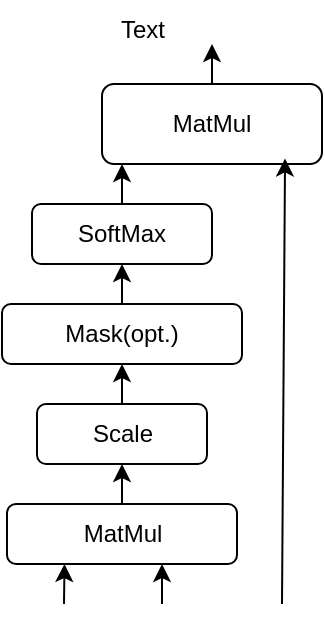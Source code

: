<mxfile version="26.2.12">
  <diagram name="第 1 页" id="q01RnGzMxhFPT6KK9N2u">
    <mxGraphModel dx="811" dy="451" grid="1" gridSize="10" guides="1" tooltips="1" connect="1" arrows="1" fold="1" page="1" pageScale="1" pageWidth="827" pageHeight="1169" math="0" shadow="0">
      <root>
        <mxCell id="0" />
        <mxCell id="1" parent="0" />
        <mxCell id="H3XiAYSh3_MhgsOwcXDx-2" value="MatMul" style="rounded=1;whiteSpace=wrap;html=1;" vertex="1" parent="1">
          <mxGeometry x="370" y="240" width="110" height="40" as="geometry" />
        </mxCell>
        <mxCell id="H3XiAYSh3_MhgsOwcXDx-4" value="SoftMax" style="rounded=1;whiteSpace=wrap;html=1;" vertex="1" parent="1">
          <mxGeometry x="335" y="300" width="90" height="30" as="geometry" />
        </mxCell>
        <mxCell id="H3XiAYSh3_MhgsOwcXDx-5" value="Mask(opt.)" style="rounded=1;whiteSpace=wrap;html=1;" vertex="1" parent="1">
          <mxGeometry x="320" y="350" width="120" height="30" as="geometry" />
        </mxCell>
        <mxCell id="H3XiAYSh3_MhgsOwcXDx-6" value="Scale" style="rounded=1;whiteSpace=wrap;html=1;" vertex="1" parent="1">
          <mxGeometry x="337.5" y="400" width="85" height="30" as="geometry" />
        </mxCell>
        <mxCell id="H3XiAYSh3_MhgsOwcXDx-7" value="MatMul" style="rounded=1;whiteSpace=wrap;html=1;" vertex="1" parent="1">
          <mxGeometry x="322.5" y="450" width="115" height="30" as="geometry" />
        </mxCell>
        <mxCell id="H3XiAYSh3_MhgsOwcXDx-8" value="" style="endArrow=classic;html=1;rounded=0;entryX=0.832;entryY=0.931;entryDx=0;entryDy=0;entryPerimeter=0;" edge="1" parent="1" target="H3XiAYSh3_MhgsOwcXDx-2">
          <mxGeometry width="50" height="50" relative="1" as="geometry">
            <mxPoint x="460" y="500" as="sourcePoint" />
            <mxPoint x="450" y="350" as="targetPoint" />
          </mxGeometry>
        </mxCell>
        <mxCell id="H3XiAYSh3_MhgsOwcXDx-9" value="" style="endArrow=classic;html=1;rounded=0;exitX=0.5;exitY=0;exitDx=0;exitDy=0;" edge="1" parent="1" source="H3XiAYSh3_MhgsOwcXDx-4">
          <mxGeometry width="50" height="50" relative="1" as="geometry">
            <mxPoint x="400" y="400" as="sourcePoint" />
            <mxPoint x="380" y="280" as="targetPoint" />
          </mxGeometry>
        </mxCell>
        <mxCell id="H3XiAYSh3_MhgsOwcXDx-10" value="" style="endArrow=classic;html=1;rounded=0;entryX=0.5;entryY=1;entryDx=0;entryDy=0;exitX=0.5;exitY=0;exitDx=0;exitDy=0;" edge="1" parent="1" source="H3XiAYSh3_MhgsOwcXDx-5" target="H3XiAYSh3_MhgsOwcXDx-4">
          <mxGeometry width="50" height="50" relative="1" as="geometry">
            <mxPoint x="400" y="420" as="sourcePoint" />
            <mxPoint x="450" y="370" as="targetPoint" />
          </mxGeometry>
        </mxCell>
        <mxCell id="H3XiAYSh3_MhgsOwcXDx-11" value="" style="endArrow=classic;html=1;rounded=0;entryX=0.5;entryY=1;entryDx=0;entryDy=0;exitX=0.5;exitY=0;exitDx=0;exitDy=0;" edge="1" parent="1" source="H3XiAYSh3_MhgsOwcXDx-6" target="H3XiAYSh3_MhgsOwcXDx-5">
          <mxGeometry width="50" height="50" relative="1" as="geometry">
            <mxPoint x="400" y="420" as="sourcePoint" />
            <mxPoint x="450" y="370" as="targetPoint" />
          </mxGeometry>
        </mxCell>
        <mxCell id="H3XiAYSh3_MhgsOwcXDx-12" value="" style="endArrow=classic;html=1;rounded=0;exitX=0.5;exitY=0;exitDx=0;exitDy=0;entryX=0.5;entryY=1;entryDx=0;entryDy=0;" edge="1" parent="1" source="H3XiAYSh3_MhgsOwcXDx-7" target="H3XiAYSh3_MhgsOwcXDx-6">
          <mxGeometry width="50" height="50" relative="1" as="geometry">
            <mxPoint x="400" y="420" as="sourcePoint" />
            <mxPoint x="450" y="370" as="targetPoint" />
          </mxGeometry>
        </mxCell>
        <mxCell id="H3XiAYSh3_MhgsOwcXDx-13" value="" style="endArrow=classic;html=1;rounded=0;entryX=0.25;entryY=1;entryDx=0;entryDy=0;" edge="1" parent="1" target="H3XiAYSh3_MhgsOwcXDx-7">
          <mxGeometry width="50" height="50" relative="1" as="geometry">
            <mxPoint x="351" y="500" as="sourcePoint" />
            <mxPoint x="450" y="370" as="targetPoint" />
          </mxGeometry>
        </mxCell>
        <mxCell id="H3XiAYSh3_MhgsOwcXDx-14" value="" style="endArrow=classic;html=1;rounded=0;entryX=0.25;entryY=1;entryDx=0;entryDy=0;" edge="1" parent="1">
          <mxGeometry width="50" height="50" relative="1" as="geometry">
            <mxPoint x="400" y="500" as="sourcePoint" />
            <mxPoint x="400" y="480" as="targetPoint" />
          </mxGeometry>
        </mxCell>
        <mxCell id="H3XiAYSh3_MhgsOwcXDx-15" value="" style="endArrow=classic;html=1;rounded=0;entryX=0.25;entryY=1;entryDx=0;entryDy=0;" edge="1" parent="1">
          <mxGeometry width="50" height="50" relative="1" as="geometry">
            <mxPoint x="425" y="240" as="sourcePoint" />
            <mxPoint x="425" y="220" as="targetPoint" />
          </mxGeometry>
        </mxCell>
        <mxCell id="H3XiAYSh3_MhgsOwcXDx-16" value="Text" style="text;html=1;align=center;verticalAlign=middle;resizable=0;points=[];autosize=1;strokeColor=none;fillColor=none;" vertex="1" parent="1">
          <mxGeometry x="365" y="198" width="50" height="30" as="geometry" />
        </mxCell>
      </root>
    </mxGraphModel>
  </diagram>
</mxfile>
